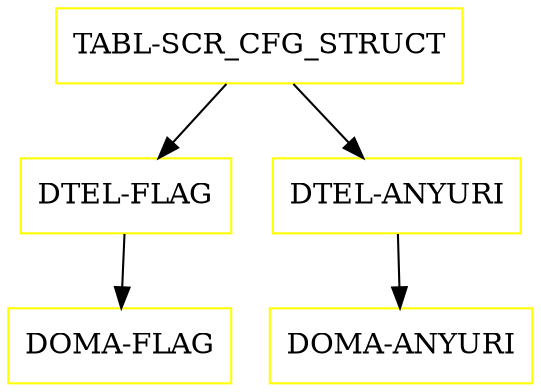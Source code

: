 digraph G {
  "TABL-SCR_CFG_STRUCT" [shape=box,color=yellow];
  "DTEL-FLAG" [shape=box,color=yellow,URL="./DTEL_FLAG.html"];
  "DOMA-FLAG" [shape=box,color=yellow,URL="./DOMA_FLAG.html"];
  "DTEL-ANYURI" [shape=box,color=yellow,URL="./DTEL_ANYURI.html"];
  "DOMA-ANYURI" [shape=box,color=yellow,URL="./DOMA_ANYURI.html"];
  "TABL-SCR_CFG_STRUCT" -> "DTEL-ANYURI";
  "TABL-SCR_CFG_STRUCT" -> "DTEL-FLAG";
  "DTEL-FLAG" -> "DOMA-FLAG";
  "DTEL-ANYURI" -> "DOMA-ANYURI";
}
